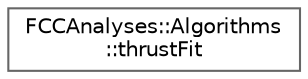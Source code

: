 digraph "Graphical Class Hierarchy"
{
 // LATEX_PDF_SIZE
  bgcolor="transparent";
  edge [fontname=Helvetica,fontsize=10,labelfontname=Helvetica,labelfontsize=10];
  node [fontname=Helvetica,fontsize=10,shape=box,height=0.2,width=0.4];
  rankdir="LR";
  Node0 [id="Node000000",label="FCCAnalyses::Algorithms\l::thrustFit",height=0.2,width=0.4,color="grey40", fillcolor="white", style="filled",URL="$structFCCAnalyses_1_1Algorithms_1_1thrustFit.html",tooltip="Function that runs the fit for the thrust axis determination."];
}
